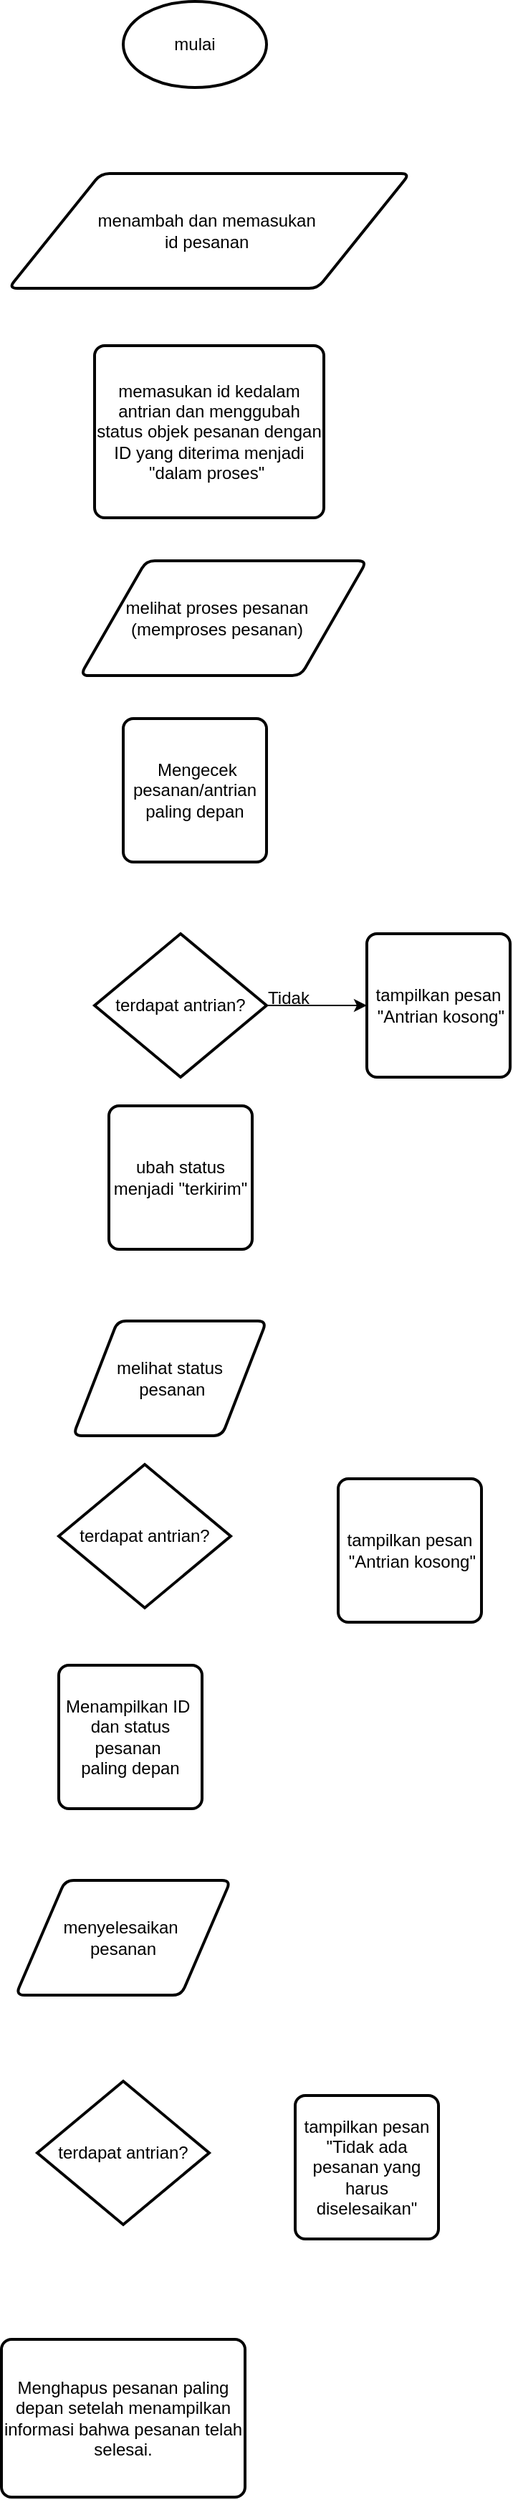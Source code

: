 <mxfile version="24.7.17">
  <diagram name="Halaman-1" id="aCdSIoyGZyg0aapa_b-c">
    <mxGraphModel dx="794" dy="420" grid="1" gridSize="10" guides="1" tooltips="1" connect="1" arrows="1" fold="1" page="1" pageScale="1" pageWidth="850" pageHeight="1100" math="0" shadow="0">
      <root>
        <mxCell id="0" />
        <mxCell id="1" parent="0" />
        <mxCell id="twHCCxjceD1nfkposxcJ-1" value="mulai" style="strokeWidth=2;html=1;shape=mxgraph.flowchart.start_1;whiteSpace=wrap;" vertex="1" parent="1">
          <mxGeometry x="360" y="170" width="100" height="60" as="geometry" />
        </mxCell>
        <mxCell id="twHCCxjceD1nfkposxcJ-2" value="menambah dan&amp;nbsp;&lt;span style=&quot;background-color: initial;&quot;&gt;memasukan&amp;nbsp;&lt;/span&gt;&lt;div&gt;&lt;span style=&quot;background-color: initial;&quot;&gt;id pesanan&amp;nbsp;&lt;/span&gt;&lt;/div&gt;" style="shape=parallelogram;html=1;strokeWidth=2;perimeter=parallelogramPerimeter;whiteSpace=wrap;rounded=1;arcSize=12;size=0.23;" vertex="1" parent="1">
          <mxGeometry x="280" y="290" width="280" height="80" as="geometry" />
        </mxCell>
        <mxCell id="twHCCxjceD1nfkposxcJ-3" value="memasukan id kedalam antrian dan menggubah status objek pesanan dengan ID yang diterima menjadi &quot;dalam proses&quot;&amp;nbsp;" style="rounded=1;whiteSpace=wrap;html=1;absoluteArcSize=1;arcSize=14;strokeWidth=2;" vertex="1" parent="1">
          <mxGeometry x="340" y="410" width="160" height="120" as="geometry" />
        </mxCell>
        <mxCell id="twHCCxjceD1nfkposxcJ-4" value="" style="shape=parallelogram;html=1;strokeWidth=2;perimeter=parallelogramPerimeter;whiteSpace=wrap;rounded=1;arcSize=12;size=0.23;" vertex="1" parent="1">
          <mxGeometry x="330" y="560" width="200" height="80" as="geometry" />
        </mxCell>
        <mxCell id="twHCCxjceD1nfkposxcJ-5" value="melihat&amp;nbsp;&lt;span style=&quot;background-color: initial;&quot;&gt;proses pesanan&lt;/span&gt;&lt;div&gt;(memproses pesanan)&lt;/div&gt;" style="text;html=1;align=center;verticalAlign=middle;resizable=0;points=[];autosize=1;strokeColor=none;fillColor=none;" vertex="1" parent="1">
          <mxGeometry x="350" y="580" width="150" height="40" as="geometry" />
        </mxCell>
        <mxCell id="twHCCxjceD1nfkposxcJ-8" value="&amp;nbsp;Mengecek pesanan/antrian paling depan" style="rounded=1;whiteSpace=wrap;html=1;absoluteArcSize=1;arcSize=14;strokeWidth=2;" vertex="1" parent="1">
          <mxGeometry x="360" y="670" width="100" height="100" as="geometry" />
        </mxCell>
        <mxCell id="twHCCxjceD1nfkposxcJ-11" style="edgeStyle=orthogonalEdgeStyle;rounded=0;orthogonalLoop=1;jettySize=auto;html=1;" edge="1" parent="1" source="twHCCxjceD1nfkposxcJ-9">
          <mxGeometry relative="1" as="geometry">
            <mxPoint x="530" y="870" as="targetPoint" />
          </mxGeometry>
        </mxCell>
        <mxCell id="twHCCxjceD1nfkposxcJ-9" value="terdapat antrian?" style="strokeWidth=2;html=1;shape=mxgraph.flowchart.decision;whiteSpace=wrap;" vertex="1" parent="1">
          <mxGeometry x="340" y="820" width="120" height="100" as="geometry" />
        </mxCell>
        <mxCell id="twHCCxjceD1nfkposxcJ-13" value="Tidak" style="text;html=1;align=center;verticalAlign=middle;resizable=0;points=[];autosize=1;strokeColor=none;fillColor=none;" vertex="1" parent="1">
          <mxGeometry x="450" y="850" width="50" height="30" as="geometry" />
        </mxCell>
        <mxCell id="twHCCxjceD1nfkposxcJ-18" value="melihat status&lt;div&gt;&amp;nbsp;pesanan&lt;/div&gt;" style="shape=parallelogram;html=1;strokeWidth=2;perimeter=parallelogramPerimeter;whiteSpace=wrap;rounded=1;arcSize=12;size=0.23;" vertex="1" parent="1">
          <mxGeometry x="325" y="1090" width="135" height="80" as="geometry" />
        </mxCell>
        <mxCell id="twHCCxjceD1nfkposxcJ-19" value="Menghapus pesanan paling depan&amp;nbsp;setelah menampilkan informasi bahwa pesanan telah selesai." style="rounded=1;whiteSpace=wrap;html=1;absoluteArcSize=1;arcSize=14;strokeWidth=2;" vertex="1" parent="1">
          <mxGeometry x="275" y="1800" width="170" height="110" as="geometry" />
        </mxCell>
        <mxCell id="twHCCxjceD1nfkposxcJ-20" value="terdapat antrian?" style="strokeWidth=2;html=1;shape=mxgraph.flowchart.decision;whiteSpace=wrap;" vertex="1" parent="1">
          <mxGeometry x="315" y="1190" width="120" height="100" as="geometry" />
        </mxCell>
        <mxCell id="twHCCxjceD1nfkposxcJ-23" value="menyelesaikan&amp;nbsp;&lt;div&gt;pesanan&lt;/div&gt;" style="shape=parallelogram;html=1;strokeWidth=2;perimeter=parallelogramPerimeter;whiteSpace=wrap;rounded=1;arcSize=12;size=0.23;" vertex="1" parent="1">
          <mxGeometry x="285" y="1480" width="150" height="80" as="geometry" />
        </mxCell>
        <mxCell id="twHCCxjceD1nfkposxcJ-24" value="Menampilkan ID&amp;nbsp;&lt;div&gt;dan status pesanan&amp;nbsp;&lt;/div&gt;&lt;div&gt;paling depan&lt;/div&gt;" style="rounded=1;whiteSpace=wrap;html=1;absoluteArcSize=1;arcSize=14;strokeWidth=2;" vertex="1" parent="1">
          <mxGeometry x="315" y="1330" width="100" height="100" as="geometry" />
        </mxCell>
        <mxCell id="twHCCxjceD1nfkposxcJ-25" value="&lt;span style=&quot;text-wrap: nowrap;&quot;&gt;tampilkan pesan&lt;/span&gt;&lt;div style=&quot;text-wrap: nowrap;&quot;&gt;&amp;nbsp;&quot;Antrian kosong&quot;&lt;/div&gt;" style="rounded=1;whiteSpace=wrap;html=1;absoluteArcSize=1;arcSize=14;strokeWidth=2;" vertex="1" parent="1">
          <mxGeometry x="510" y="1200" width="100" height="100" as="geometry" />
        </mxCell>
        <mxCell id="twHCCxjceD1nfkposxcJ-26" value="&lt;span style=&quot;text-wrap: nowrap;&quot;&gt;tampilkan pesan&lt;/span&gt;&lt;div style=&quot;text-wrap: nowrap;&quot;&gt;&amp;nbsp;&quot;Antrian kosong&quot;&lt;/div&gt;" style="rounded=1;whiteSpace=wrap;html=1;absoluteArcSize=1;arcSize=14;strokeWidth=2;" vertex="1" parent="1">
          <mxGeometry x="530" y="820" width="100" height="100" as="geometry" />
        </mxCell>
        <mxCell id="twHCCxjceD1nfkposxcJ-27" value="ubah status menjadi &quot;terkirim&quot;" style="rounded=1;whiteSpace=wrap;html=1;absoluteArcSize=1;arcSize=14;strokeWidth=2;" vertex="1" parent="1">
          <mxGeometry x="350" y="940" width="100" height="100" as="geometry" />
        </mxCell>
        <mxCell id="twHCCxjceD1nfkposxcJ-29" value="terdapat antrian?" style="strokeWidth=2;html=1;shape=mxgraph.flowchart.decision;whiteSpace=wrap;" vertex="1" parent="1">
          <mxGeometry x="300" y="1620" width="120" height="100" as="geometry" />
        </mxCell>
        <mxCell id="twHCCxjceD1nfkposxcJ-30" value="tampilkan pesan &quot;Tidak ada pesanan yang harus diselesaikan&quot;" style="rounded=1;whiteSpace=wrap;html=1;absoluteArcSize=1;arcSize=14;strokeWidth=2;" vertex="1" parent="1">
          <mxGeometry x="480" y="1630" width="100" height="100" as="geometry" />
        </mxCell>
      </root>
    </mxGraphModel>
  </diagram>
</mxfile>
